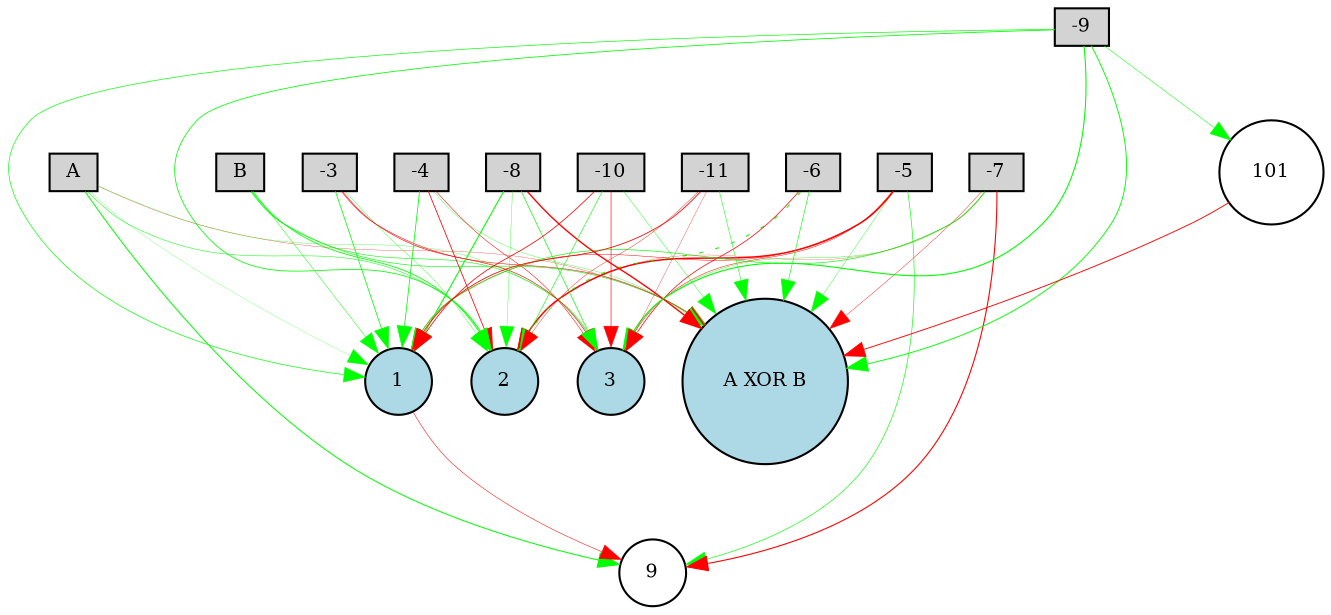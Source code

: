 digraph {
	node [fontsize=9 height=0.2 shape=circle width=0.2]
	A [fillcolor=lightgray shape=box style=filled]
	B [fillcolor=lightgray shape=box style=filled]
	-3 [fillcolor=lightgray shape=box style=filled]
	-4 [fillcolor=lightgray shape=box style=filled]
	-5 [fillcolor=lightgray shape=box style=filled]
	-6 [fillcolor=lightgray shape=box style=filled]
	-7 [fillcolor=lightgray shape=box style=filled]
	-8 [fillcolor=lightgray shape=box style=filled]
	-9 [fillcolor=lightgray shape=box style=filled]
	-10 [fillcolor=lightgray shape=box style=filled]
	-11 [fillcolor=lightgray shape=box style=filled]
	"A XOR B" [fillcolor=lightblue style=filled]
	1 [fillcolor=lightblue style=filled]
	2 [fillcolor=lightblue style=filled]
	3 [fillcolor=lightblue style=filled]
	101 [fillcolor=white style=filled]
	9 [fillcolor=white style=filled]
	A -> "A XOR B" [color=red penwidth=0.1368363405229692 style=solid]
	A -> 1 [color=green penwidth=0.10552291474945587 style=solid]
	A -> 2 [color=green penwidth=0.23851231472162474 style=solid]
	A -> 3 [color=green penwidth=0.14547710778428918 style=solid]
	B -> "A XOR B" [color=green penwidth=0.29404395748448187 style=solid]
	B -> 1 [color=green penwidth=0.22135231843122216 style=solid]
	B -> 2 [color=green penwidth=0.38870990605206435 style=solid]
	B -> 3 [color=green penwidth=0.2769683809158382 style=solid]
	-3 -> "A XOR B" [color=red penwidth=0.2543296489047857 style=solid]
	-3 -> 1 [color=green penwidth=0.37129631971941746 style=solid]
	-3 -> 2 [color=green penwidth=0.1674347227092885 style=solid]
	-3 -> 3 [color=red penwidth=0.29978307229132684 style=solid]
	-4 -> "A XOR B" [color=green penwidth=0.15907030430877123 style=solid]
	-4 -> 1 [color=green penwidth=0.3877069706711489 style=solid]
	-4 -> 2 [color=red penwidth=0.38268885372422434 style=solid]
	-4 -> 3 [color=red penwidth=0.25167201328642197 style=solid]
	-5 -> "A XOR B" [color=green penwidth=0.1800541784507963 style=solid]
	-5 -> 1 [color=red penwidth=0.22966798816747522 style=solid]
	-5 -> 2 [color=red penwidth=0.7007594658275057 style=solid]
	-5 -> 3 [color=red penwidth=0.23349981805981104 style=solid]
	-6 -> "A XOR B" [color=green penwidth=0.29792875108804867 style=solid]
	-6 -> 2 [color=green penwidth=0.4980570142301681 style=dotted]
	-6 -> 3 [color=red penwidth=0.3494348368039354 style=solid]
	-7 -> "A XOR B" [color=red penwidth=0.18941249328832505 style=solid]
	-7 -> 1 [color=green penwidth=0.31233639874276653 style=solid]
	-7 -> 2 [color=red penwidth=0.11332353283963371 style=solid]
	-7 -> 3 [color=green penwidth=0.18212230758574455 style=solid]
	-8 -> "A XOR B" [color=red penwidth=0.6573000895816357 style=solid]
	-8 -> 1 [color=green penwidth=0.5164553129186222 style=solid]
	-8 -> 2 [color=green penwidth=0.1566488922123167 style=solid]
	-8 -> 3 [color=green penwidth=0.32869710458834744 style=solid]
	-9 -> "A XOR B" [color=green penwidth=0.4441680878105956 style=solid]
	-9 -> 1 [color=green penwidth=0.32392976845829513 style=solid]
	-9 -> 2 [color=green penwidth=0.3823670812189597 style=solid]
	-9 -> 3 [color=green penwidth=0.5275517551912445 style=solid]
	-10 -> "A XOR B" [color=green penwidth=0.19720879095995936 style=solid]
	-10 -> 1 [color=red penwidth=0.3731669122759793 style=solid]
	-10 -> 2 [color=green penwidth=0.282254569315746 style=solid]
	-10 -> 3 [color=red penwidth=0.29936244970468706 style=solid]
	-11 -> "A XOR B" [color=green penwidth=0.24840943467915566 style=solid]
	-11 -> 1 [color=red penwidth=0.39565049036232613 style=solid]
	-11 -> 2 [color=red penwidth=0.18692244585992984 style=solid]
	-11 -> 3 [color=red penwidth=0.15241197196237502 style=solid]
	-5 -> 9 [color=green penwidth=0.3070375088168116 style=solid]
	A -> 9 [color=green penwidth=0.48114114989584134 style=solid]
	-9 -> 101 [color=green penwidth=0.24489562361270287 style=solid]
	101 -> "A XOR B" [color=red penwidth=0.43701927494082193 style=solid]
	1 -> 9 [color=red penwidth=0.24928027244899986 style=solid]
	-7 -> 9 [color=red penwidth=0.5297810775555621 style=solid]
}
